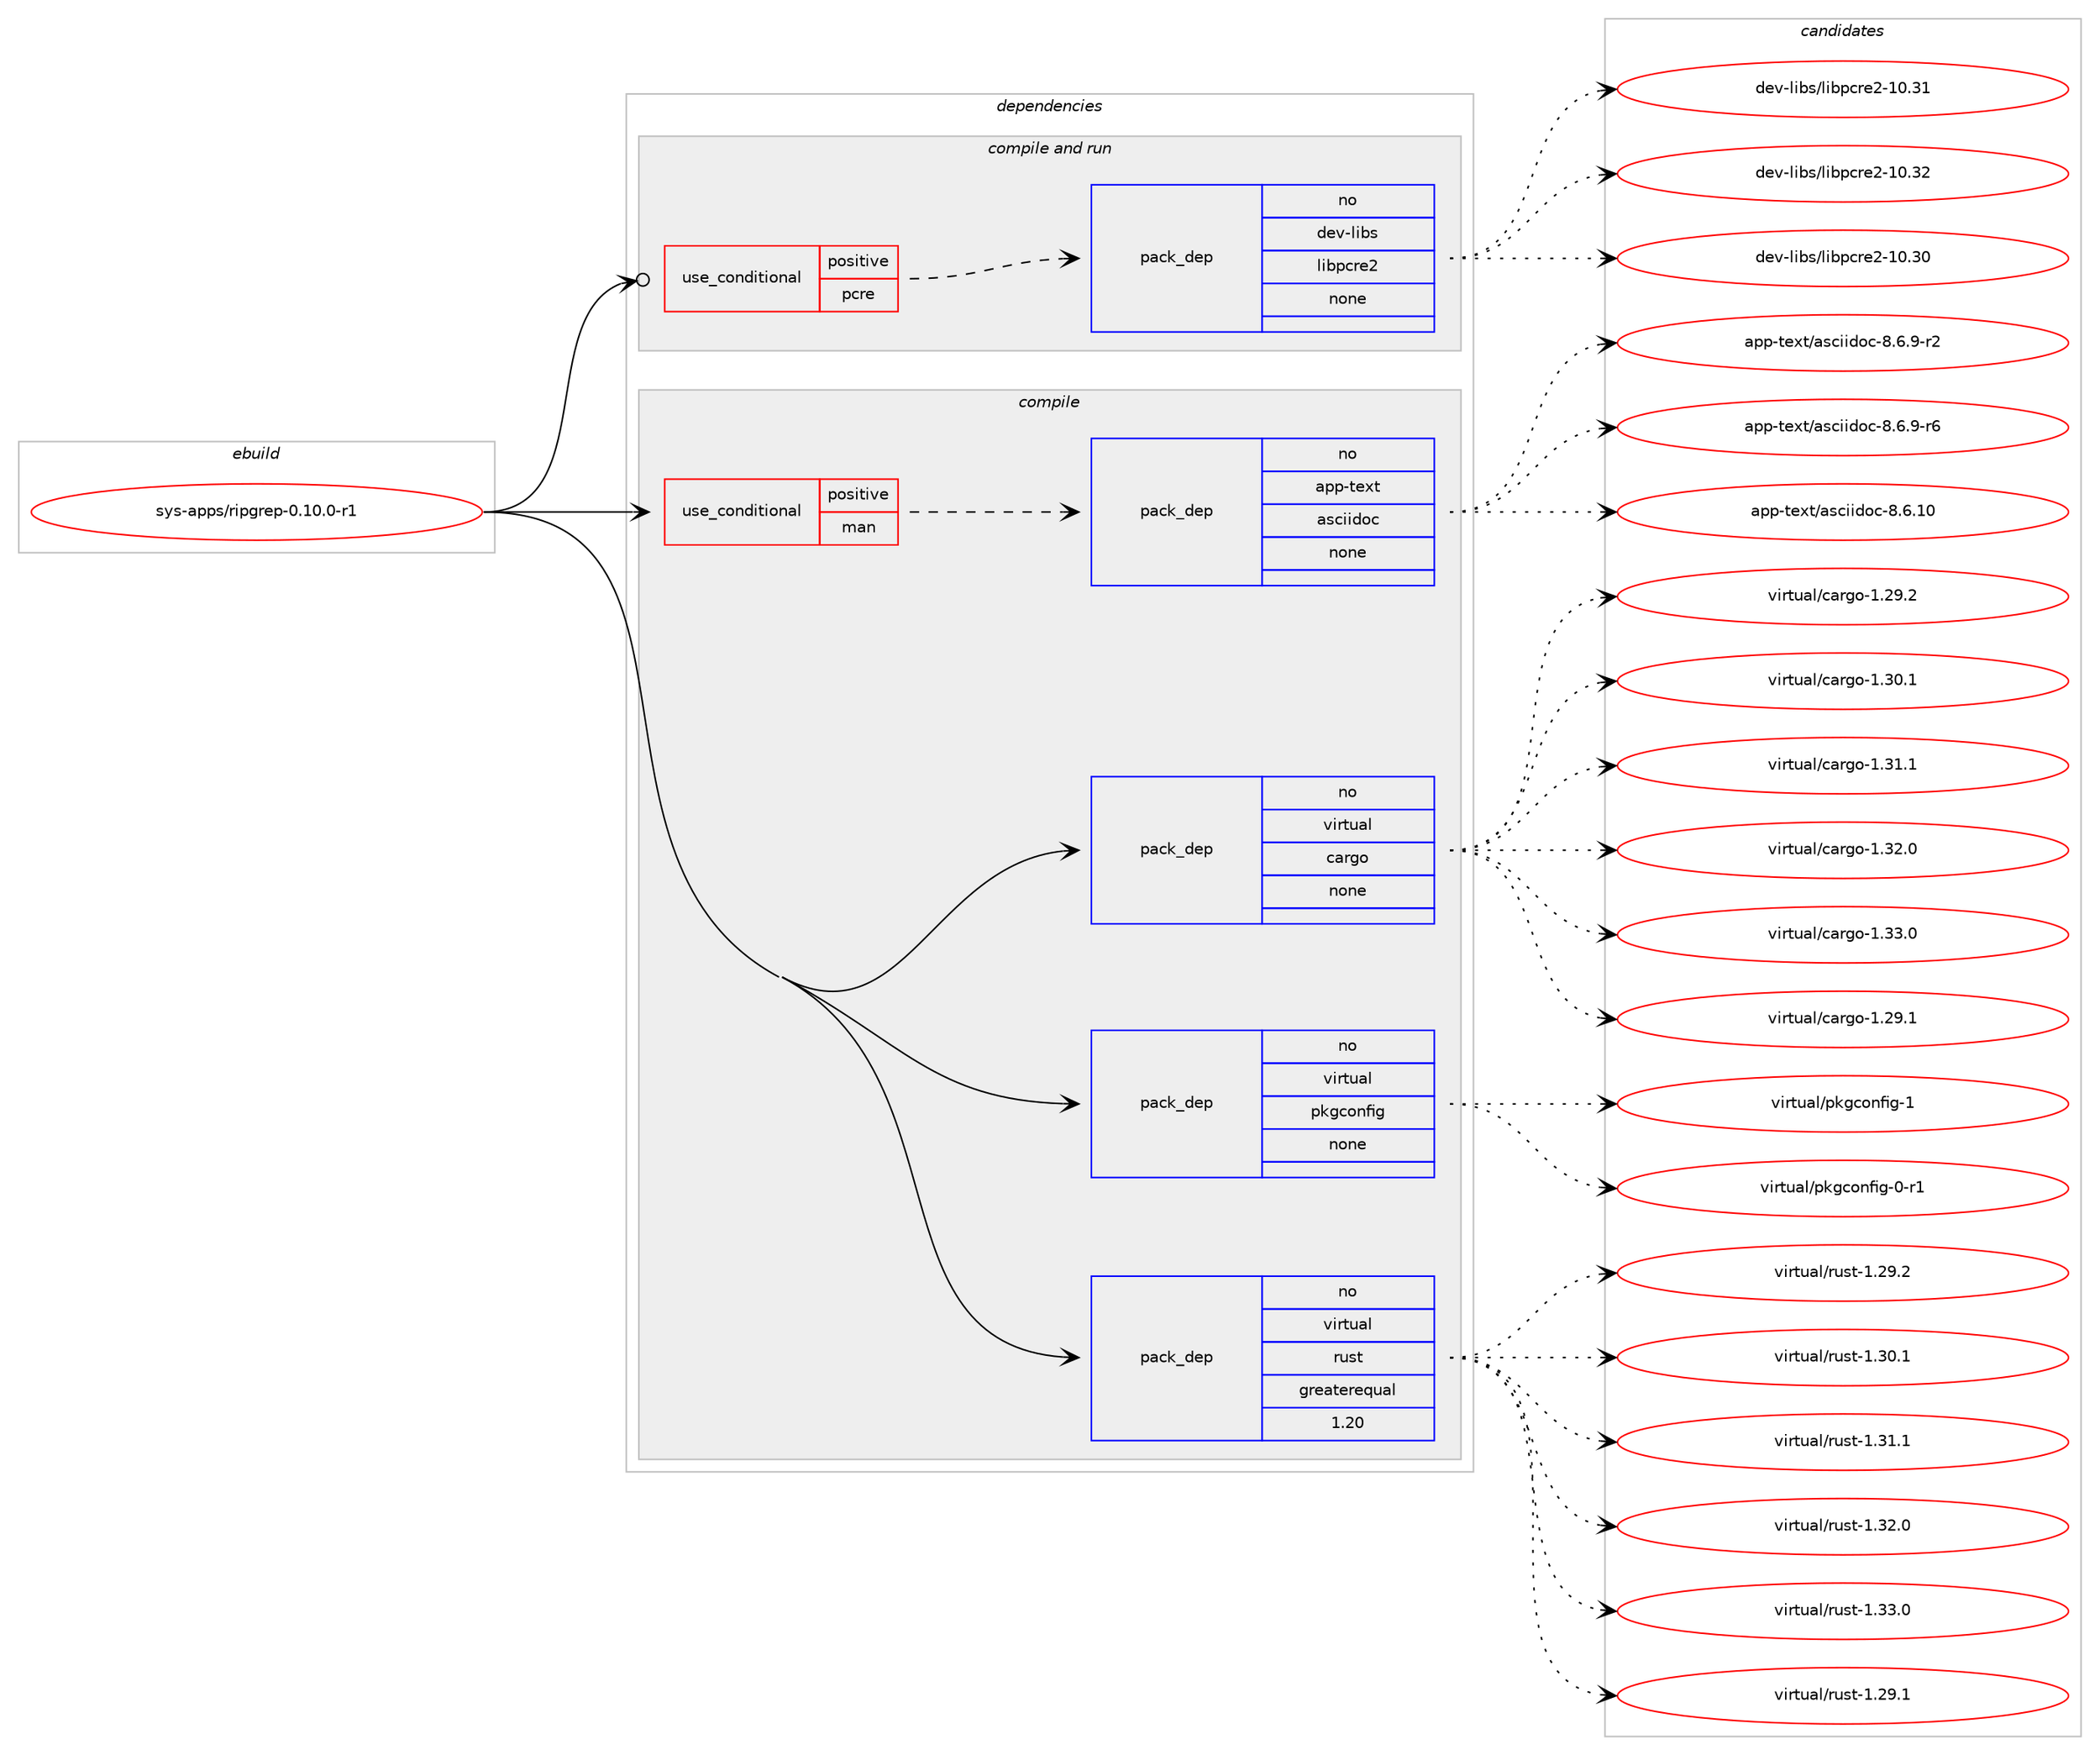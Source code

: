 digraph prolog {

# *************
# Graph options
# *************

newrank=true;
concentrate=true;
compound=true;
graph [rankdir=LR,fontname=Helvetica,fontsize=10,ranksep=1.5];#, ranksep=2.5, nodesep=0.2];
edge  [arrowhead=vee];
node  [fontname=Helvetica,fontsize=10];

# **********
# The ebuild
# **********

subgraph cluster_leftcol {
color=gray;
rank=same;
label=<<i>ebuild</i>>;
id [label="sys-apps/ripgrep-0.10.0-r1", color=red, width=4, href="../sys-apps/ripgrep-0.10.0-r1.svg"];
}

# ****************
# The dependencies
# ****************

subgraph cluster_midcol {
color=gray;
label=<<i>dependencies</i>>;
subgraph cluster_compile {
fillcolor="#eeeeee";
style=filled;
label=<<i>compile</i>>;
subgraph cond457003 {
dependency1714144 [label=<<TABLE BORDER="0" CELLBORDER="1" CELLSPACING="0" CELLPADDING="4"><TR><TD ROWSPAN="3" CELLPADDING="10">use_conditional</TD></TR><TR><TD>positive</TD></TR><TR><TD>man</TD></TR></TABLE>>, shape=none, color=red];
subgraph pack1229122 {
dependency1714145 [label=<<TABLE BORDER="0" CELLBORDER="1" CELLSPACING="0" CELLPADDING="4" WIDTH="220"><TR><TD ROWSPAN="6" CELLPADDING="30">pack_dep</TD></TR><TR><TD WIDTH="110">no</TD></TR><TR><TD>app-text</TD></TR><TR><TD>asciidoc</TD></TR><TR><TD>none</TD></TR><TR><TD></TD></TR></TABLE>>, shape=none, color=blue];
}
dependency1714144:e -> dependency1714145:w [weight=20,style="dashed",arrowhead="vee"];
}
id:e -> dependency1714144:w [weight=20,style="solid",arrowhead="vee"];
subgraph pack1229123 {
dependency1714146 [label=<<TABLE BORDER="0" CELLBORDER="1" CELLSPACING="0" CELLPADDING="4" WIDTH="220"><TR><TD ROWSPAN="6" CELLPADDING="30">pack_dep</TD></TR><TR><TD WIDTH="110">no</TD></TR><TR><TD>virtual</TD></TR><TR><TD>cargo</TD></TR><TR><TD>none</TD></TR><TR><TD></TD></TR></TABLE>>, shape=none, color=blue];
}
id:e -> dependency1714146:w [weight=20,style="solid",arrowhead="vee"];
subgraph pack1229124 {
dependency1714147 [label=<<TABLE BORDER="0" CELLBORDER="1" CELLSPACING="0" CELLPADDING="4" WIDTH="220"><TR><TD ROWSPAN="6" CELLPADDING="30">pack_dep</TD></TR><TR><TD WIDTH="110">no</TD></TR><TR><TD>virtual</TD></TR><TR><TD>pkgconfig</TD></TR><TR><TD>none</TD></TR><TR><TD></TD></TR></TABLE>>, shape=none, color=blue];
}
id:e -> dependency1714147:w [weight=20,style="solid",arrowhead="vee"];
subgraph pack1229125 {
dependency1714148 [label=<<TABLE BORDER="0" CELLBORDER="1" CELLSPACING="0" CELLPADDING="4" WIDTH="220"><TR><TD ROWSPAN="6" CELLPADDING="30">pack_dep</TD></TR><TR><TD WIDTH="110">no</TD></TR><TR><TD>virtual</TD></TR><TR><TD>rust</TD></TR><TR><TD>greaterequal</TD></TR><TR><TD>1.20</TD></TR></TABLE>>, shape=none, color=blue];
}
id:e -> dependency1714148:w [weight=20,style="solid",arrowhead="vee"];
}
subgraph cluster_compileandrun {
fillcolor="#eeeeee";
style=filled;
label=<<i>compile and run</i>>;
subgraph cond457004 {
dependency1714149 [label=<<TABLE BORDER="0" CELLBORDER="1" CELLSPACING="0" CELLPADDING="4"><TR><TD ROWSPAN="3" CELLPADDING="10">use_conditional</TD></TR><TR><TD>positive</TD></TR><TR><TD>pcre</TD></TR></TABLE>>, shape=none, color=red];
subgraph pack1229126 {
dependency1714150 [label=<<TABLE BORDER="0" CELLBORDER="1" CELLSPACING="0" CELLPADDING="4" WIDTH="220"><TR><TD ROWSPAN="6" CELLPADDING="30">pack_dep</TD></TR><TR><TD WIDTH="110">no</TD></TR><TR><TD>dev-libs</TD></TR><TR><TD>libpcre2</TD></TR><TR><TD>none</TD></TR><TR><TD></TD></TR></TABLE>>, shape=none, color=blue];
}
dependency1714149:e -> dependency1714150:w [weight=20,style="dashed",arrowhead="vee"];
}
id:e -> dependency1714149:w [weight=20,style="solid",arrowhead="odotvee"];
}
subgraph cluster_run {
fillcolor="#eeeeee";
style=filled;
label=<<i>run</i>>;
}
}

# **************
# The candidates
# **************

subgraph cluster_choices {
rank=same;
color=gray;
label=<<i>candidates</i>>;

subgraph choice1229122 {
color=black;
nodesep=1;
choice97112112451161011201164797115991051051001119945564654464948 [label="app-text/asciidoc-8.6.10", color=red, width=4,href="../app-text/asciidoc-8.6.10.svg"];
choice9711211245116101120116479711599105105100111994556465446574511450 [label="app-text/asciidoc-8.6.9-r2", color=red, width=4,href="../app-text/asciidoc-8.6.9-r2.svg"];
choice9711211245116101120116479711599105105100111994556465446574511454 [label="app-text/asciidoc-8.6.9-r6", color=red, width=4,href="../app-text/asciidoc-8.6.9-r6.svg"];
dependency1714145:e -> choice97112112451161011201164797115991051051001119945564654464948:w [style=dotted,weight="100"];
dependency1714145:e -> choice9711211245116101120116479711599105105100111994556465446574511450:w [style=dotted,weight="100"];
dependency1714145:e -> choice9711211245116101120116479711599105105100111994556465446574511454:w [style=dotted,weight="100"];
}
subgraph choice1229123 {
color=black;
nodesep=1;
choice1181051141161179710847999711410311145494650574649 [label="virtual/cargo-1.29.1", color=red, width=4,href="../virtual/cargo-1.29.1.svg"];
choice1181051141161179710847999711410311145494650574650 [label="virtual/cargo-1.29.2", color=red, width=4,href="../virtual/cargo-1.29.2.svg"];
choice1181051141161179710847999711410311145494651484649 [label="virtual/cargo-1.30.1", color=red, width=4,href="../virtual/cargo-1.30.1.svg"];
choice1181051141161179710847999711410311145494651494649 [label="virtual/cargo-1.31.1", color=red, width=4,href="../virtual/cargo-1.31.1.svg"];
choice1181051141161179710847999711410311145494651504648 [label="virtual/cargo-1.32.0", color=red, width=4,href="../virtual/cargo-1.32.0.svg"];
choice1181051141161179710847999711410311145494651514648 [label="virtual/cargo-1.33.0", color=red, width=4,href="../virtual/cargo-1.33.0.svg"];
dependency1714146:e -> choice1181051141161179710847999711410311145494650574649:w [style=dotted,weight="100"];
dependency1714146:e -> choice1181051141161179710847999711410311145494650574650:w [style=dotted,weight="100"];
dependency1714146:e -> choice1181051141161179710847999711410311145494651484649:w [style=dotted,weight="100"];
dependency1714146:e -> choice1181051141161179710847999711410311145494651494649:w [style=dotted,weight="100"];
dependency1714146:e -> choice1181051141161179710847999711410311145494651504648:w [style=dotted,weight="100"];
dependency1714146:e -> choice1181051141161179710847999711410311145494651514648:w [style=dotted,weight="100"];
}
subgraph choice1229124 {
color=black;
nodesep=1;
choice11810511411611797108471121071039911111010210510345484511449 [label="virtual/pkgconfig-0-r1", color=red, width=4,href="../virtual/pkgconfig-0-r1.svg"];
choice1181051141161179710847112107103991111101021051034549 [label="virtual/pkgconfig-1", color=red, width=4,href="../virtual/pkgconfig-1.svg"];
dependency1714147:e -> choice11810511411611797108471121071039911111010210510345484511449:w [style=dotted,weight="100"];
dependency1714147:e -> choice1181051141161179710847112107103991111101021051034549:w [style=dotted,weight="100"];
}
subgraph choice1229125 {
color=black;
nodesep=1;
choice118105114116117971084711411711511645494650574649 [label="virtual/rust-1.29.1", color=red, width=4,href="../virtual/rust-1.29.1.svg"];
choice118105114116117971084711411711511645494650574650 [label="virtual/rust-1.29.2", color=red, width=4,href="../virtual/rust-1.29.2.svg"];
choice118105114116117971084711411711511645494651484649 [label="virtual/rust-1.30.1", color=red, width=4,href="../virtual/rust-1.30.1.svg"];
choice118105114116117971084711411711511645494651494649 [label="virtual/rust-1.31.1", color=red, width=4,href="../virtual/rust-1.31.1.svg"];
choice118105114116117971084711411711511645494651504648 [label="virtual/rust-1.32.0", color=red, width=4,href="../virtual/rust-1.32.0.svg"];
choice118105114116117971084711411711511645494651514648 [label="virtual/rust-1.33.0", color=red, width=4,href="../virtual/rust-1.33.0.svg"];
dependency1714148:e -> choice118105114116117971084711411711511645494650574649:w [style=dotted,weight="100"];
dependency1714148:e -> choice118105114116117971084711411711511645494650574650:w [style=dotted,weight="100"];
dependency1714148:e -> choice118105114116117971084711411711511645494651484649:w [style=dotted,weight="100"];
dependency1714148:e -> choice118105114116117971084711411711511645494651494649:w [style=dotted,weight="100"];
dependency1714148:e -> choice118105114116117971084711411711511645494651504648:w [style=dotted,weight="100"];
dependency1714148:e -> choice118105114116117971084711411711511645494651514648:w [style=dotted,weight="100"];
}
subgraph choice1229126 {
color=black;
nodesep=1;
choice100101118451081059811547108105981129911410150454948465148 [label="dev-libs/libpcre2-10.30", color=red, width=4,href="../dev-libs/libpcre2-10.30.svg"];
choice100101118451081059811547108105981129911410150454948465149 [label="dev-libs/libpcre2-10.31", color=red, width=4,href="../dev-libs/libpcre2-10.31.svg"];
choice100101118451081059811547108105981129911410150454948465150 [label="dev-libs/libpcre2-10.32", color=red, width=4,href="../dev-libs/libpcre2-10.32.svg"];
dependency1714150:e -> choice100101118451081059811547108105981129911410150454948465148:w [style=dotted,weight="100"];
dependency1714150:e -> choice100101118451081059811547108105981129911410150454948465149:w [style=dotted,weight="100"];
dependency1714150:e -> choice100101118451081059811547108105981129911410150454948465150:w [style=dotted,weight="100"];
}
}

}
